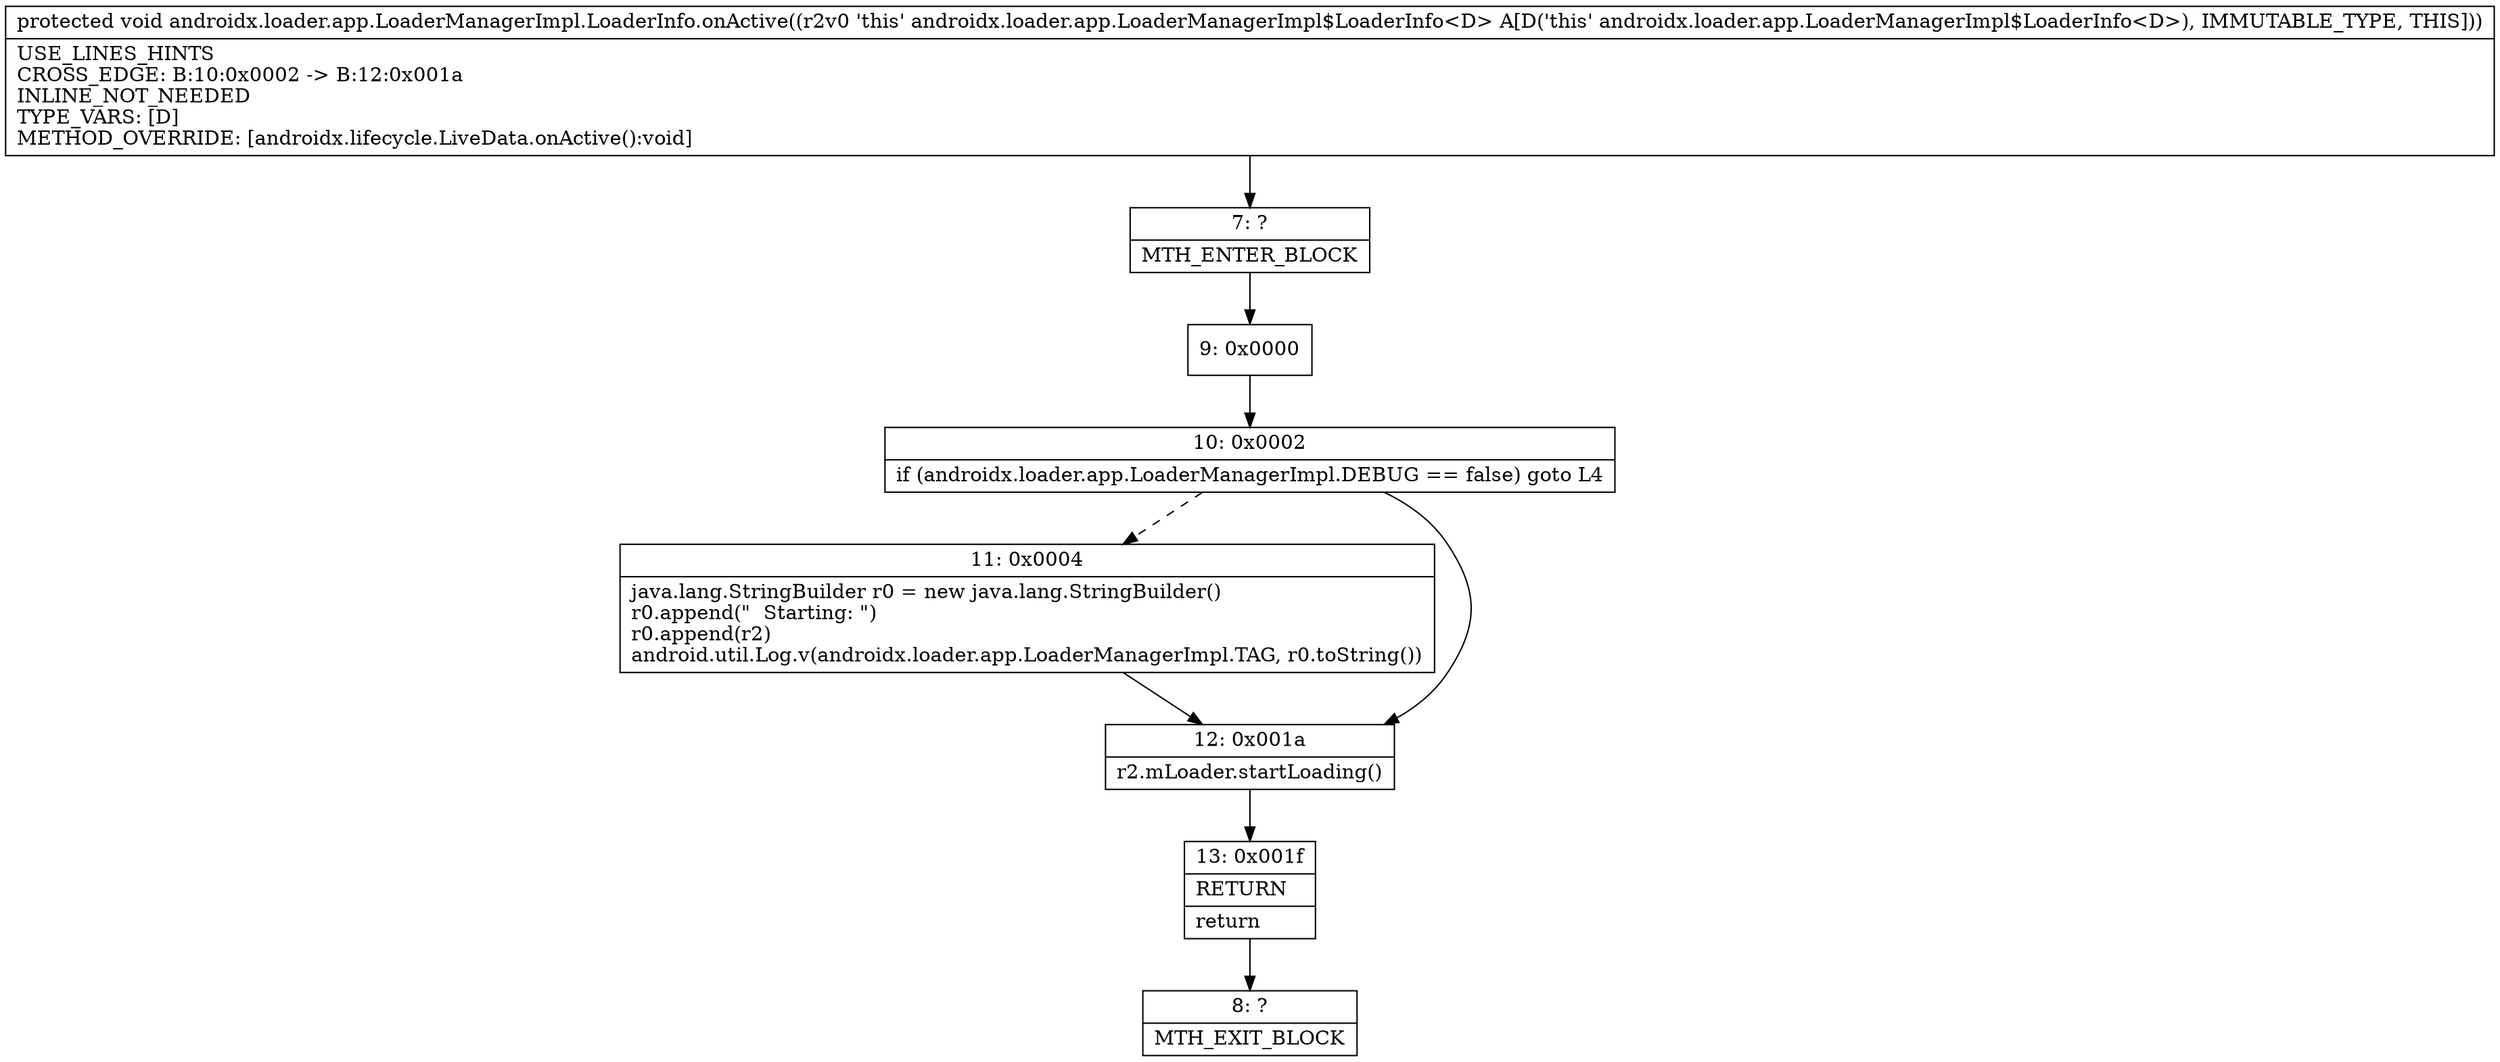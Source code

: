 digraph "CFG forandroidx.loader.app.LoaderManagerImpl.LoaderInfo.onActive()V" {
Node_7 [shape=record,label="{7\:\ ?|MTH_ENTER_BLOCK\l}"];
Node_9 [shape=record,label="{9\:\ 0x0000}"];
Node_10 [shape=record,label="{10\:\ 0x0002|if (androidx.loader.app.LoaderManagerImpl.DEBUG == false) goto L4\l}"];
Node_11 [shape=record,label="{11\:\ 0x0004|java.lang.StringBuilder r0 = new java.lang.StringBuilder()\lr0.append(\"  Starting: \")\lr0.append(r2)\landroid.util.Log.v(androidx.loader.app.LoaderManagerImpl.TAG, r0.toString())\l}"];
Node_12 [shape=record,label="{12\:\ 0x001a|r2.mLoader.startLoading()\l}"];
Node_13 [shape=record,label="{13\:\ 0x001f|RETURN\l|return\l}"];
Node_8 [shape=record,label="{8\:\ ?|MTH_EXIT_BLOCK\l}"];
MethodNode[shape=record,label="{protected void androidx.loader.app.LoaderManagerImpl.LoaderInfo.onActive((r2v0 'this' androidx.loader.app.LoaderManagerImpl$LoaderInfo\<D\> A[D('this' androidx.loader.app.LoaderManagerImpl$LoaderInfo\<D\>), IMMUTABLE_TYPE, THIS]))  | USE_LINES_HINTS\lCROSS_EDGE: B:10:0x0002 \-\> B:12:0x001a\lINLINE_NOT_NEEDED\lTYPE_VARS: [D]\lMETHOD_OVERRIDE: [androidx.lifecycle.LiveData.onActive():void]\l}"];
MethodNode -> Node_7;Node_7 -> Node_9;
Node_9 -> Node_10;
Node_10 -> Node_11[style=dashed];
Node_10 -> Node_12;
Node_11 -> Node_12;
Node_12 -> Node_13;
Node_13 -> Node_8;
}

